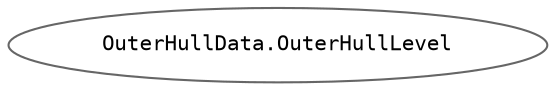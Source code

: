 digraph "Graphical Class Hierarchy"
{
 // INTERACTIVE_SVG=YES
 // LATEX_PDF_SIZE
  bgcolor="transparent";
  edge [fontname=Helvetica,fontsize=10,labelfontname=Helvetica,labelfontsize=10];
  node [fontname=Helvetica,fontsize=10,fontname=Consolas fontsize=10 style=filled height=0.2 width=0.4 margin=0.1];
  rankdir="LR";
  Node0 [id="Node000000",label="OuterHullData.OuterHullLevel",height=0.2,width=0.4,color="grey40", fillcolor="white", style="filled",URL="$class_outer_hull_data_1_1_outer_hull_level.html",tooltip="외갑판의 개별 레벨 정보를 담는 클래스."];
}

